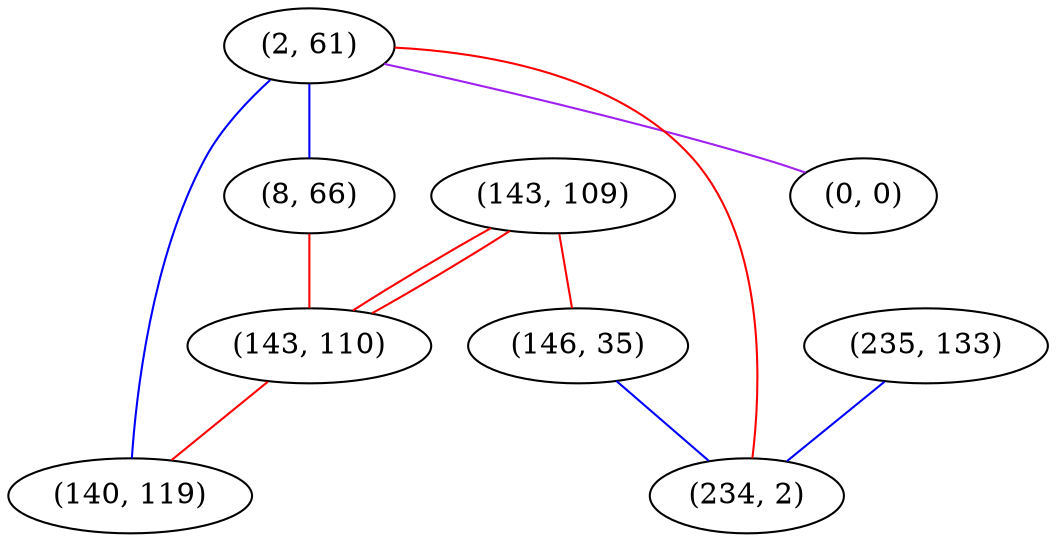 graph "" {
"(2, 61)";
"(143, 109)";
"(146, 35)";
"(8, 66)";
"(235, 133)";
"(0, 0)";
"(143, 110)";
"(140, 119)";
"(234, 2)";
"(2, 61)" -- "(140, 119)"  [color=blue, key=0, weight=3];
"(2, 61)" -- "(0, 0)"  [color=purple, key=0, weight=4];
"(2, 61)" -- "(8, 66)"  [color=blue, key=0, weight=3];
"(2, 61)" -- "(234, 2)"  [color=red, key=0, weight=1];
"(143, 109)" -- "(143, 110)"  [color=red, key=0, weight=1];
"(143, 109)" -- "(143, 110)"  [color=red, key=1, weight=1];
"(143, 109)" -- "(146, 35)"  [color=red, key=0, weight=1];
"(146, 35)" -- "(234, 2)"  [color=blue, key=0, weight=3];
"(8, 66)" -- "(143, 110)"  [color=red, key=0, weight=1];
"(235, 133)" -- "(234, 2)"  [color=blue, key=0, weight=3];
"(143, 110)" -- "(140, 119)"  [color=red, key=0, weight=1];
}
